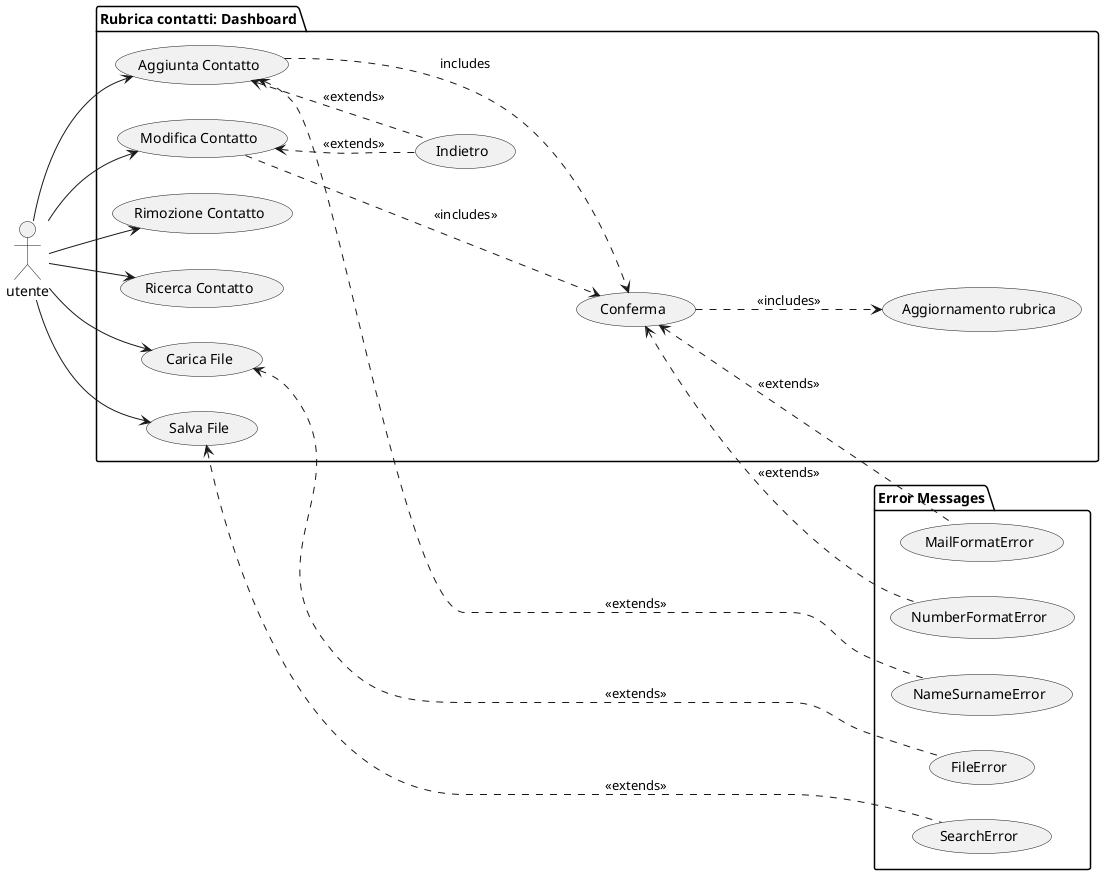 @startuml
left to right direction
Actor "utente" as User
package "Rubrica contatti: Dashboard"{


'Usecases principali:
usecase "Aggiunta Contatto" as UC1
usecase "Modifica Contatto" as UC2
usecase "Rimozione Contatto" as UC3
usecase "Ricerca Contatto" as UC4
usecase "Aggiornamento rubrica" as UC5
usecase "Carica File" as CF
usecase "Salva File" as SF
'casi di include:
usecase "Conferma" as Conf
usecase "Indietro" as Ind
}
package "Error Messages"{
'casi di extends
usecase "MailFormatError" as MFE
usecase "NumberFormatError" as NFE
usecase "FileError" as LE
usecase "SearchError" as SE
usecase "NameSurnameError" as NSE
}
CF <.. LE : <<extends>>
SF <.. SE : <<extends>>
User --> UC1
User --> UC2
User --> UC3
User --> UC4
User --> CF
User --> SF
UC1 <... NSE : <<extends>>
UC1 ...> Conf : includes
    Conf ...> UC5 : <<includes>>
    Conf <... MFE : <<extends>>
    Conf <... NFE : <<extends>>
UC1 <.. Ind : <<extends>>
UC2 ..> Conf : <<includes>>
UC2 <.. Ind : <<extends>>
@enduml
